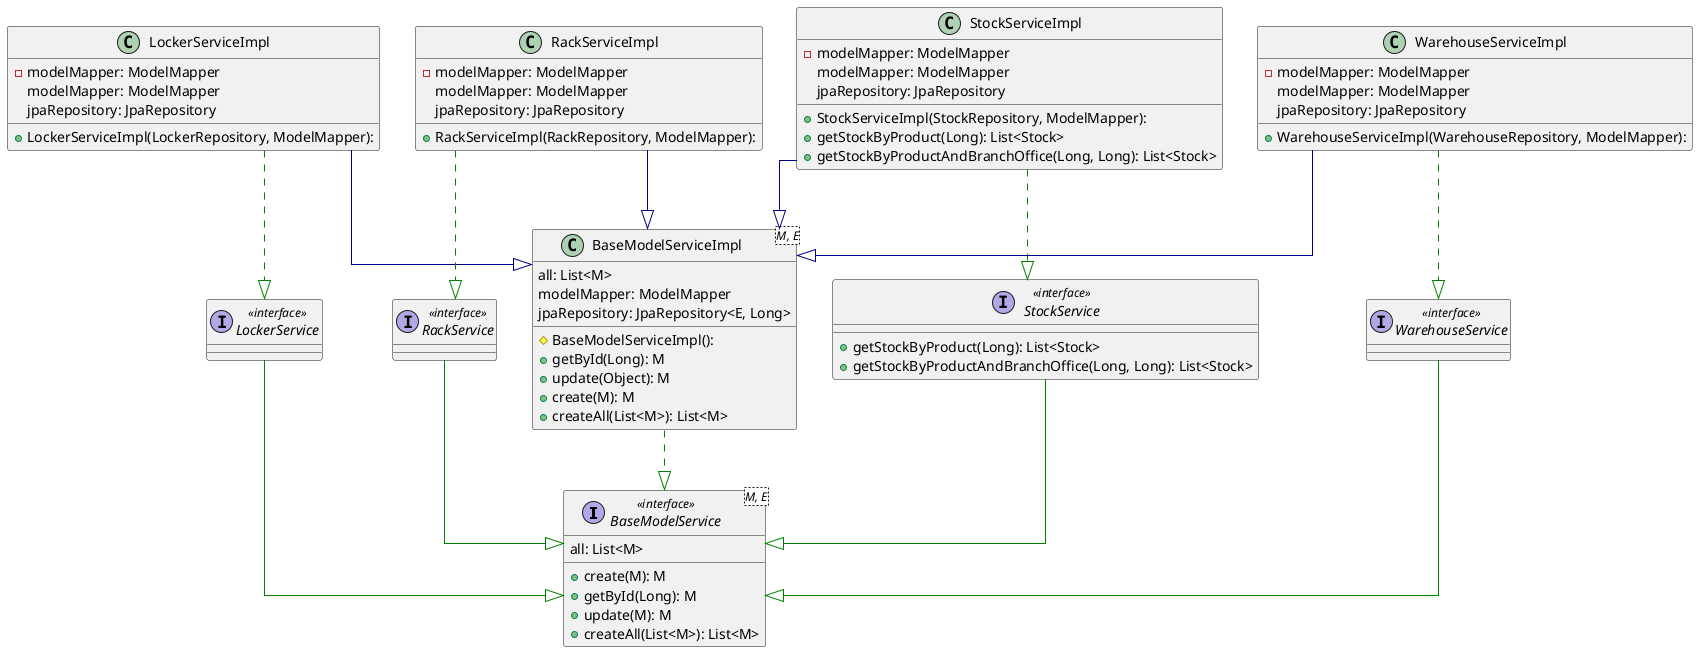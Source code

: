 @startuml

top to bottom direction
skinparam linetype ortho

interface BaseModelService<M, E> << interface >> {
  + create(M): M
  + getById(Long): M
  + update(M): M
  + createAll(List<M>): List<M>
   all: List<M>
}
class BaseModelServiceImpl<M, E> {
  # BaseModelServiceImpl():
  + getById(Long): M
  + update(Object): M
  + create(M): M
  + createAll(List<M>): List<M>
   all: List<M>
   modelMapper: ModelMapper
   jpaRepository: JpaRepository<E, Long>
}
interface LockerService << interface >>
class LockerServiceImpl {
  + LockerServiceImpl(LockerRepository, ModelMapper):
  - modelMapper: ModelMapper
   modelMapper: ModelMapper
   jpaRepository: JpaRepository
}
interface RackService << interface >>
class RackServiceImpl {
  + RackServiceImpl(RackRepository, ModelMapper):
  - modelMapper: ModelMapper
   modelMapper: ModelMapper
   jpaRepository: JpaRepository
}
interface StockService << interface >> {
  + getStockByProduct(Long): List<Stock>
  + getStockByProductAndBranchOffice(Long, Long): List<Stock>
}
class StockServiceImpl {
  + StockServiceImpl(StockRepository, ModelMapper):
  - modelMapper: ModelMapper
  + getStockByProduct(Long): List<Stock>
  + getStockByProductAndBranchOffice(Long, Long): List<Stock>
   modelMapper: ModelMapper
   jpaRepository: JpaRepository
}
interface WarehouseService << interface >>
class WarehouseServiceImpl {
  + WarehouseServiceImpl(WarehouseRepository, ModelMapper):
  - modelMapper: ModelMapper
   modelMapper: ModelMapper
   jpaRepository: JpaRepository
}

BaseModelServiceImpl  -[#008200,dashed]-^  BaseModelService
LockerService         -[#008200,plain]-^  BaseModelService
LockerServiceImpl     -[#000082,plain]-^  BaseModelServiceImpl
LockerServiceImpl     -[#008200,dashed]-^  LockerService
RackService           -[#008200,plain]-^  BaseModelService
RackServiceImpl       -[#000082,plain]-^  BaseModelServiceImpl
RackServiceImpl       -[#008200,dashed]-^  RackService
StockService          -[#008200,plain]-^  BaseModelService
StockServiceImpl      -[#000082,plain]-^  BaseModelServiceImpl
StockServiceImpl      -[#008200,dashed]-^  StockService
WarehouseService      -[#008200,plain]-^  BaseModelService
WarehouseServiceImpl  -[#000082,plain]-^  BaseModelServiceImpl
WarehouseServiceImpl  -[#008200,dashed]-^  WarehouseService
@enduml
